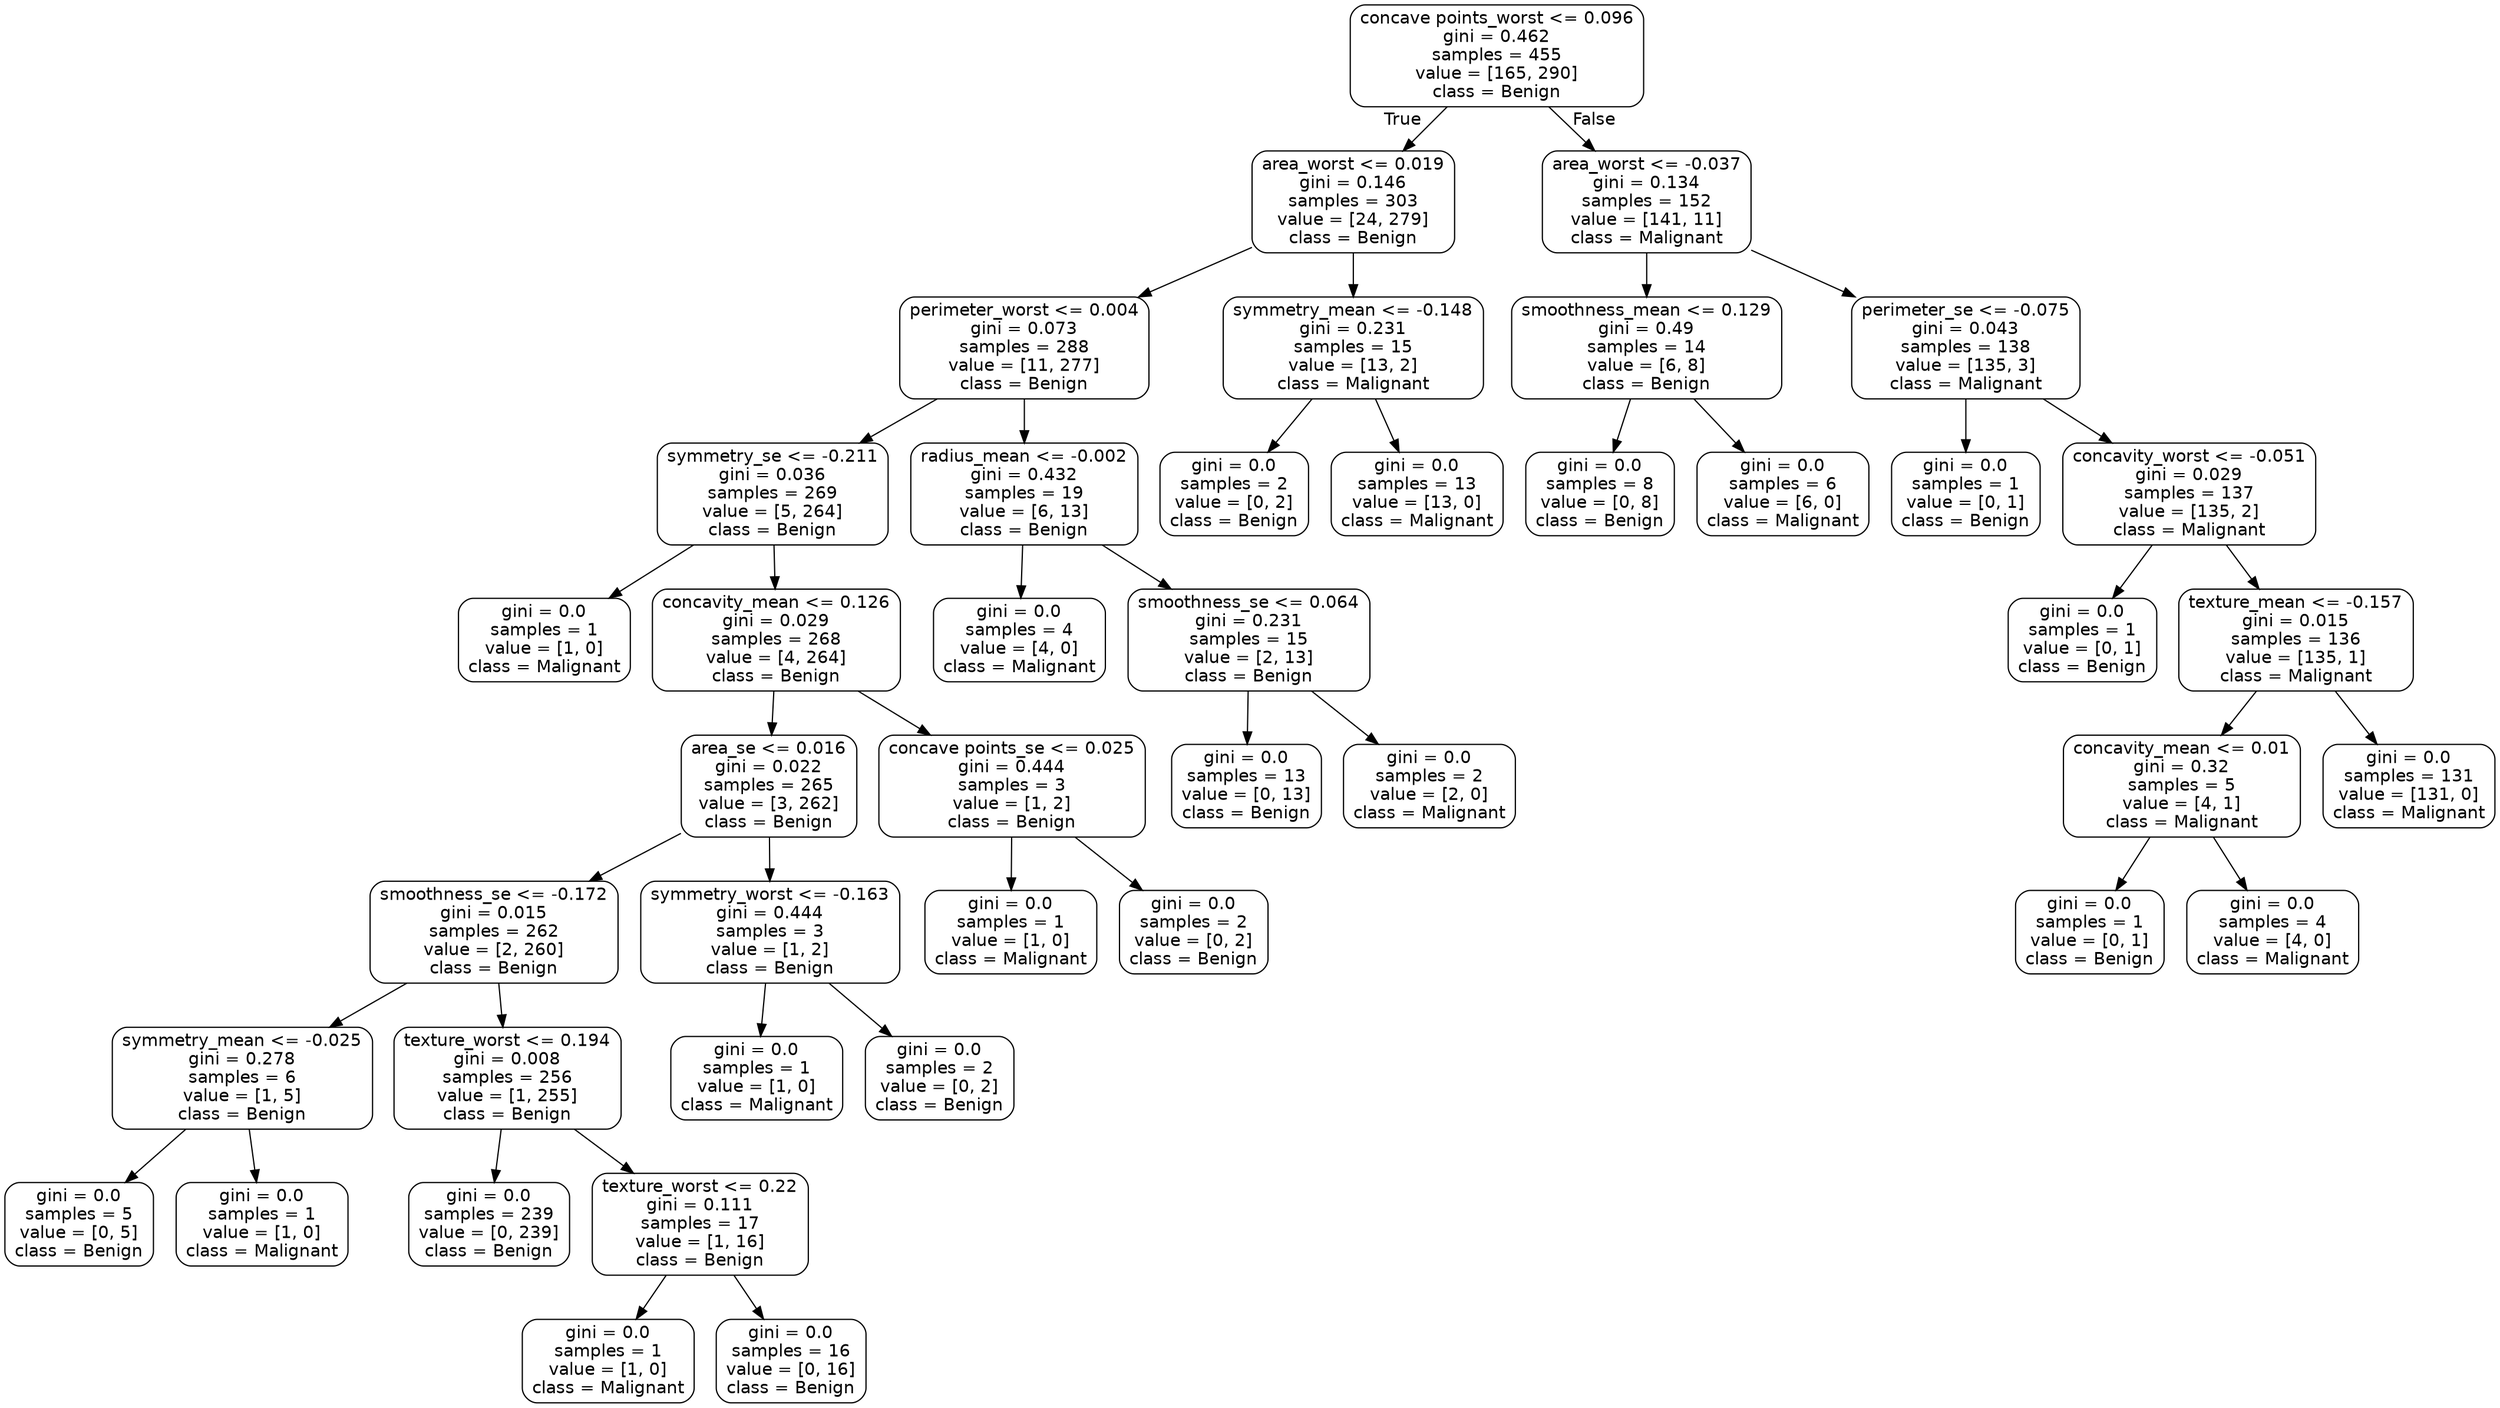 digraph Tree {
node [shape=box, style="rounded", color="black", fontname=helvetica] ;
edge [fontname=helvetica] ;
0 [label="concave points_worst <= 0.096\ngini = 0.462\nsamples = 455\nvalue = [165, 290]\nclass = Benign"] ;
1 [label="area_worst <= 0.019\ngini = 0.146\nsamples = 303\nvalue = [24, 279]\nclass = Benign"] ;
0 -> 1 [labeldistance=2.5, labelangle=45, headlabel="True"] ;
2 [label="perimeter_worst <= 0.004\ngini = 0.073\nsamples = 288\nvalue = [11, 277]\nclass = Benign"] ;
1 -> 2 ;
3 [label="symmetry_se <= -0.211\ngini = 0.036\nsamples = 269\nvalue = [5, 264]\nclass = Benign"] ;
2 -> 3 ;
4 [label="gini = 0.0\nsamples = 1\nvalue = [1, 0]\nclass = Malignant"] ;
3 -> 4 ;
5 [label="concavity_mean <= 0.126\ngini = 0.029\nsamples = 268\nvalue = [4, 264]\nclass = Benign"] ;
3 -> 5 ;
6 [label="area_se <= 0.016\ngini = 0.022\nsamples = 265\nvalue = [3, 262]\nclass = Benign"] ;
5 -> 6 ;
7 [label="smoothness_se <= -0.172\ngini = 0.015\nsamples = 262\nvalue = [2, 260]\nclass = Benign"] ;
6 -> 7 ;
8 [label="symmetry_mean <= -0.025\ngini = 0.278\nsamples = 6\nvalue = [1, 5]\nclass = Benign"] ;
7 -> 8 ;
9 [label="gini = 0.0\nsamples = 5\nvalue = [0, 5]\nclass = Benign"] ;
8 -> 9 ;
10 [label="gini = 0.0\nsamples = 1\nvalue = [1, 0]\nclass = Malignant"] ;
8 -> 10 ;
11 [label="texture_worst <= 0.194\ngini = 0.008\nsamples = 256\nvalue = [1, 255]\nclass = Benign"] ;
7 -> 11 ;
12 [label="gini = 0.0\nsamples = 239\nvalue = [0, 239]\nclass = Benign"] ;
11 -> 12 ;
13 [label="texture_worst <= 0.22\ngini = 0.111\nsamples = 17\nvalue = [1, 16]\nclass = Benign"] ;
11 -> 13 ;
14 [label="gini = 0.0\nsamples = 1\nvalue = [1, 0]\nclass = Malignant"] ;
13 -> 14 ;
15 [label="gini = 0.0\nsamples = 16\nvalue = [0, 16]\nclass = Benign"] ;
13 -> 15 ;
16 [label="symmetry_worst <= -0.163\ngini = 0.444\nsamples = 3\nvalue = [1, 2]\nclass = Benign"] ;
6 -> 16 ;
17 [label="gini = 0.0\nsamples = 1\nvalue = [1, 0]\nclass = Malignant"] ;
16 -> 17 ;
18 [label="gini = 0.0\nsamples = 2\nvalue = [0, 2]\nclass = Benign"] ;
16 -> 18 ;
19 [label="concave points_se <= 0.025\ngini = 0.444\nsamples = 3\nvalue = [1, 2]\nclass = Benign"] ;
5 -> 19 ;
20 [label="gini = 0.0\nsamples = 1\nvalue = [1, 0]\nclass = Malignant"] ;
19 -> 20 ;
21 [label="gini = 0.0\nsamples = 2\nvalue = [0, 2]\nclass = Benign"] ;
19 -> 21 ;
22 [label="radius_mean <= -0.002\ngini = 0.432\nsamples = 19\nvalue = [6, 13]\nclass = Benign"] ;
2 -> 22 ;
23 [label="gini = 0.0\nsamples = 4\nvalue = [4, 0]\nclass = Malignant"] ;
22 -> 23 ;
24 [label="smoothness_se <= 0.064\ngini = 0.231\nsamples = 15\nvalue = [2, 13]\nclass = Benign"] ;
22 -> 24 ;
25 [label="gini = 0.0\nsamples = 13\nvalue = [0, 13]\nclass = Benign"] ;
24 -> 25 ;
26 [label="gini = 0.0\nsamples = 2\nvalue = [2, 0]\nclass = Malignant"] ;
24 -> 26 ;
27 [label="symmetry_mean <= -0.148\ngini = 0.231\nsamples = 15\nvalue = [13, 2]\nclass = Malignant"] ;
1 -> 27 ;
28 [label="gini = 0.0\nsamples = 2\nvalue = [0, 2]\nclass = Benign"] ;
27 -> 28 ;
29 [label="gini = 0.0\nsamples = 13\nvalue = [13, 0]\nclass = Malignant"] ;
27 -> 29 ;
30 [label="area_worst <= -0.037\ngini = 0.134\nsamples = 152\nvalue = [141, 11]\nclass = Malignant"] ;
0 -> 30 [labeldistance=2.5, labelangle=-45, headlabel="False"] ;
31 [label="smoothness_mean <= 0.129\ngini = 0.49\nsamples = 14\nvalue = [6, 8]\nclass = Benign"] ;
30 -> 31 ;
32 [label="gini = 0.0\nsamples = 8\nvalue = [0, 8]\nclass = Benign"] ;
31 -> 32 ;
33 [label="gini = 0.0\nsamples = 6\nvalue = [6, 0]\nclass = Malignant"] ;
31 -> 33 ;
34 [label="perimeter_se <= -0.075\ngini = 0.043\nsamples = 138\nvalue = [135, 3]\nclass = Malignant"] ;
30 -> 34 ;
35 [label="gini = 0.0\nsamples = 1\nvalue = [0, 1]\nclass = Benign"] ;
34 -> 35 ;
36 [label="concavity_worst <= -0.051\ngini = 0.029\nsamples = 137\nvalue = [135, 2]\nclass = Malignant"] ;
34 -> 36 ;
37 [label="gini = 0.0\nsamples = 1\nvalue = [0, 1]\nclass = Benign"] ;
36 -> 37 ;
38 [label="texture_mean <= -0.157\ngini = 0.015\nsamples = 136\nvalue = [135, 1]\nclass = Malignant"] ;
36 -> 38 ;
39 [label="concavity_mean <= 0.01\ngini = 0.32\nsamples = 5\nvalue = [4, 1]\nclass = Malignant"] ;
38 -> 39 ;
40 [label="gini = 0.0\nsamples = 1\nvalue = [0, 1]\nclass = Benign"] ;
39 -> 40 ;
41 [label="gini = 0.0\nsamples = 4\nvalue = [4, 0]\nclass = Malignant"] ;
39 -> 41 ;
42 [label="gini = 0.0\nsamples = 131\nvalue = [131, 0]\nclass = Malignant"] ;
38 -> 42 ;
}